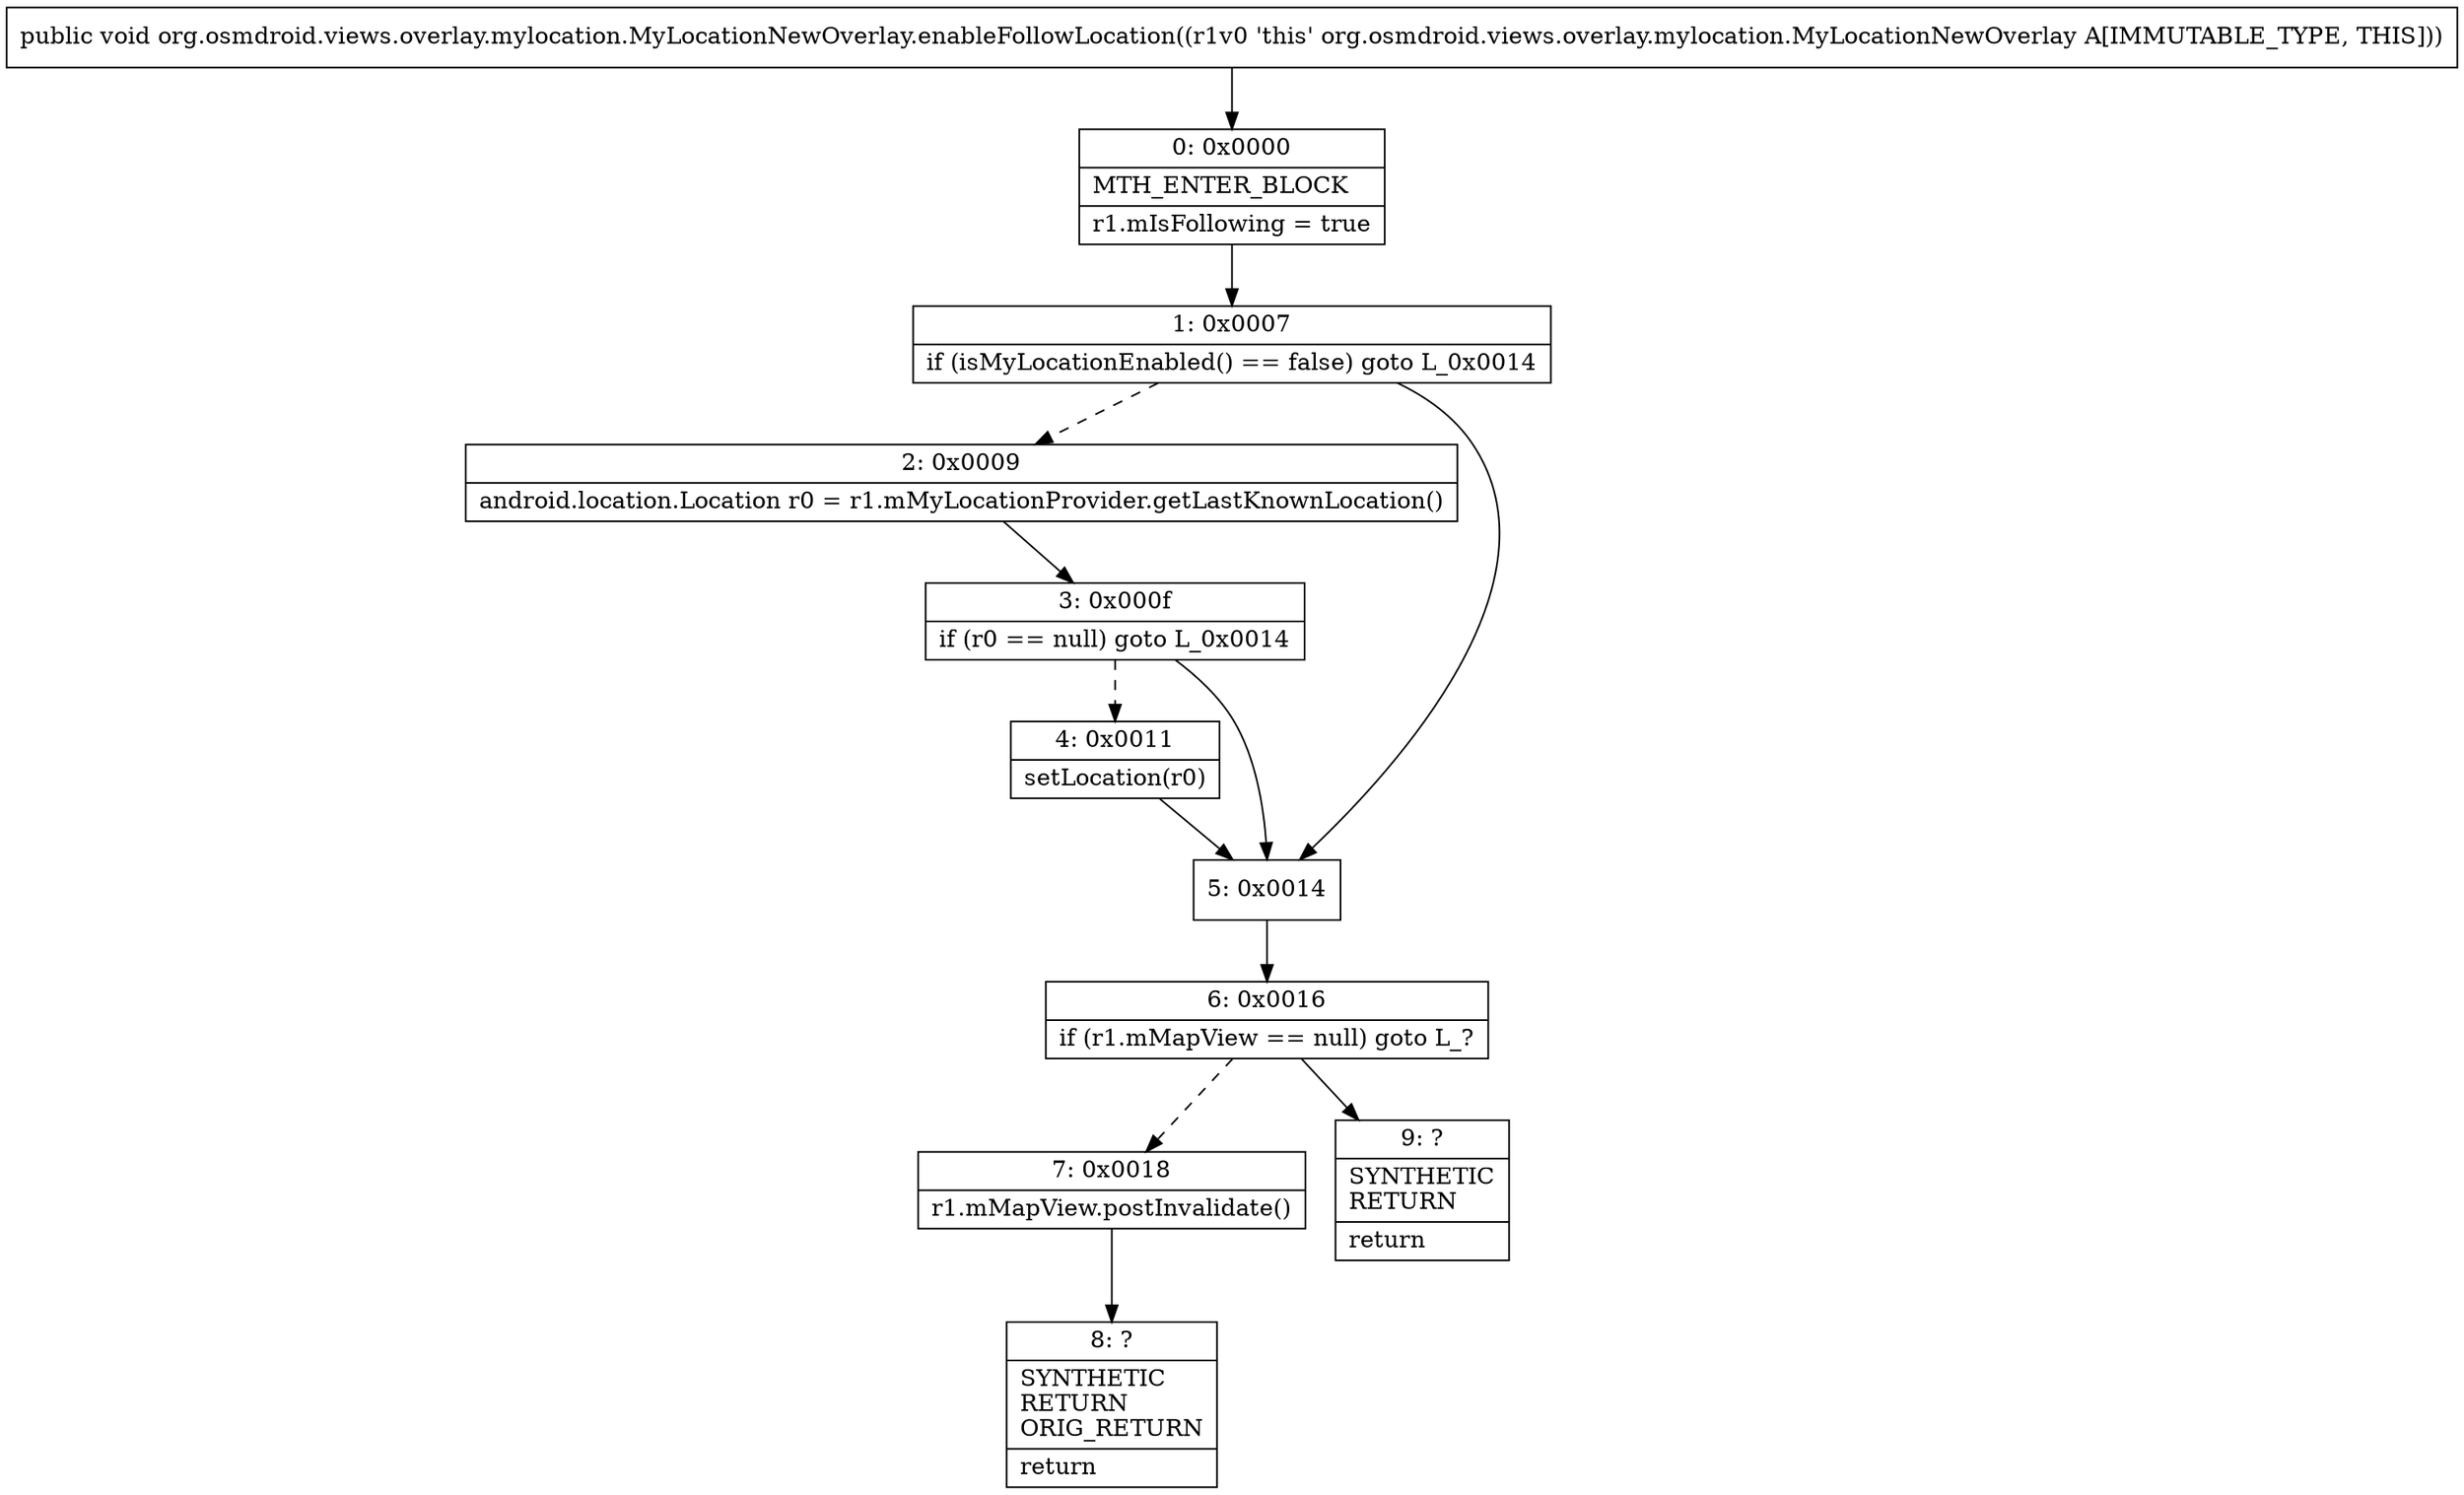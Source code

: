 digraph "CFG fororg.osmdroid.views.overlay.mylocation.MyLocationNewOverlay.enableFollowLocation()V" {
Node_0 [shape=record,label="{0\:\ 0x0000|MTH_ENTER_BLOCK\l|r1.mIsFollowing = true\l}"];
Node_1 [shape=record,label="{1\:\ 0x0007|if (isMyLocationEnabled() == false) goto L_0x0014\l}"];
Node_2 [shape=record,label="{2\:\ 0x0009|android.location.Location r0 = r1.mMyLocationProvider.getLastKnownLocation()\l}"];
Node_3 [shape=record,label="{3\:\ 0x000f|if (r0 == null) goto L_0x0014\l}"];
Node_4 [shape=record,label="{4\:\ 0x0011|setLocation(r0)\l}"];
Node_5 [shape=record,label="{5\:\ 0x0014}"];
Node_6 [shape=record,label="{6\:\ 0x0016|if (r1.mMapView == null) goto L_?\l}"];
Node_7 [shape=record,label="{7\:\ 0x0018|r1.mMapView.postInvalidate()\l}"];
Node_8 [shape=record,label="{8\:\ ?|SYNTHETIC\lRETURN\lORIG_RETURN\l|return\l}"];
Node_9 [shape=record,label="{9\:\ ?|SYNTHETIC\lRETURN\l|return\l}"];
MethodNode[shape=record,label="{public void org.osmdroid.views.overlay.mylocation.MyLocationNewOverlay.enableFollowLocation((r1v0 'this' org.osmdroid.views.overlay.mylocation.MyLocationNewOverlay A[IMMUTABLE_TYPE, THIS])) }"];
MethodNode -> Node_0;
Node_0 -> Node_1;
Node_1 -> Node_2[style=dashed];
Node_1 -> Node_5;
Node_2 -> Node_3;
Node_3 -> Node_4[style=dashed];
Node_3 -> Node_5;
Node_4 -> Node_5;
Node_5 -> Node_6;
Node_6 -> Node_7[style=dashed];
Node_6 -> Node_9;
Node_7 -> Node_8;
}

